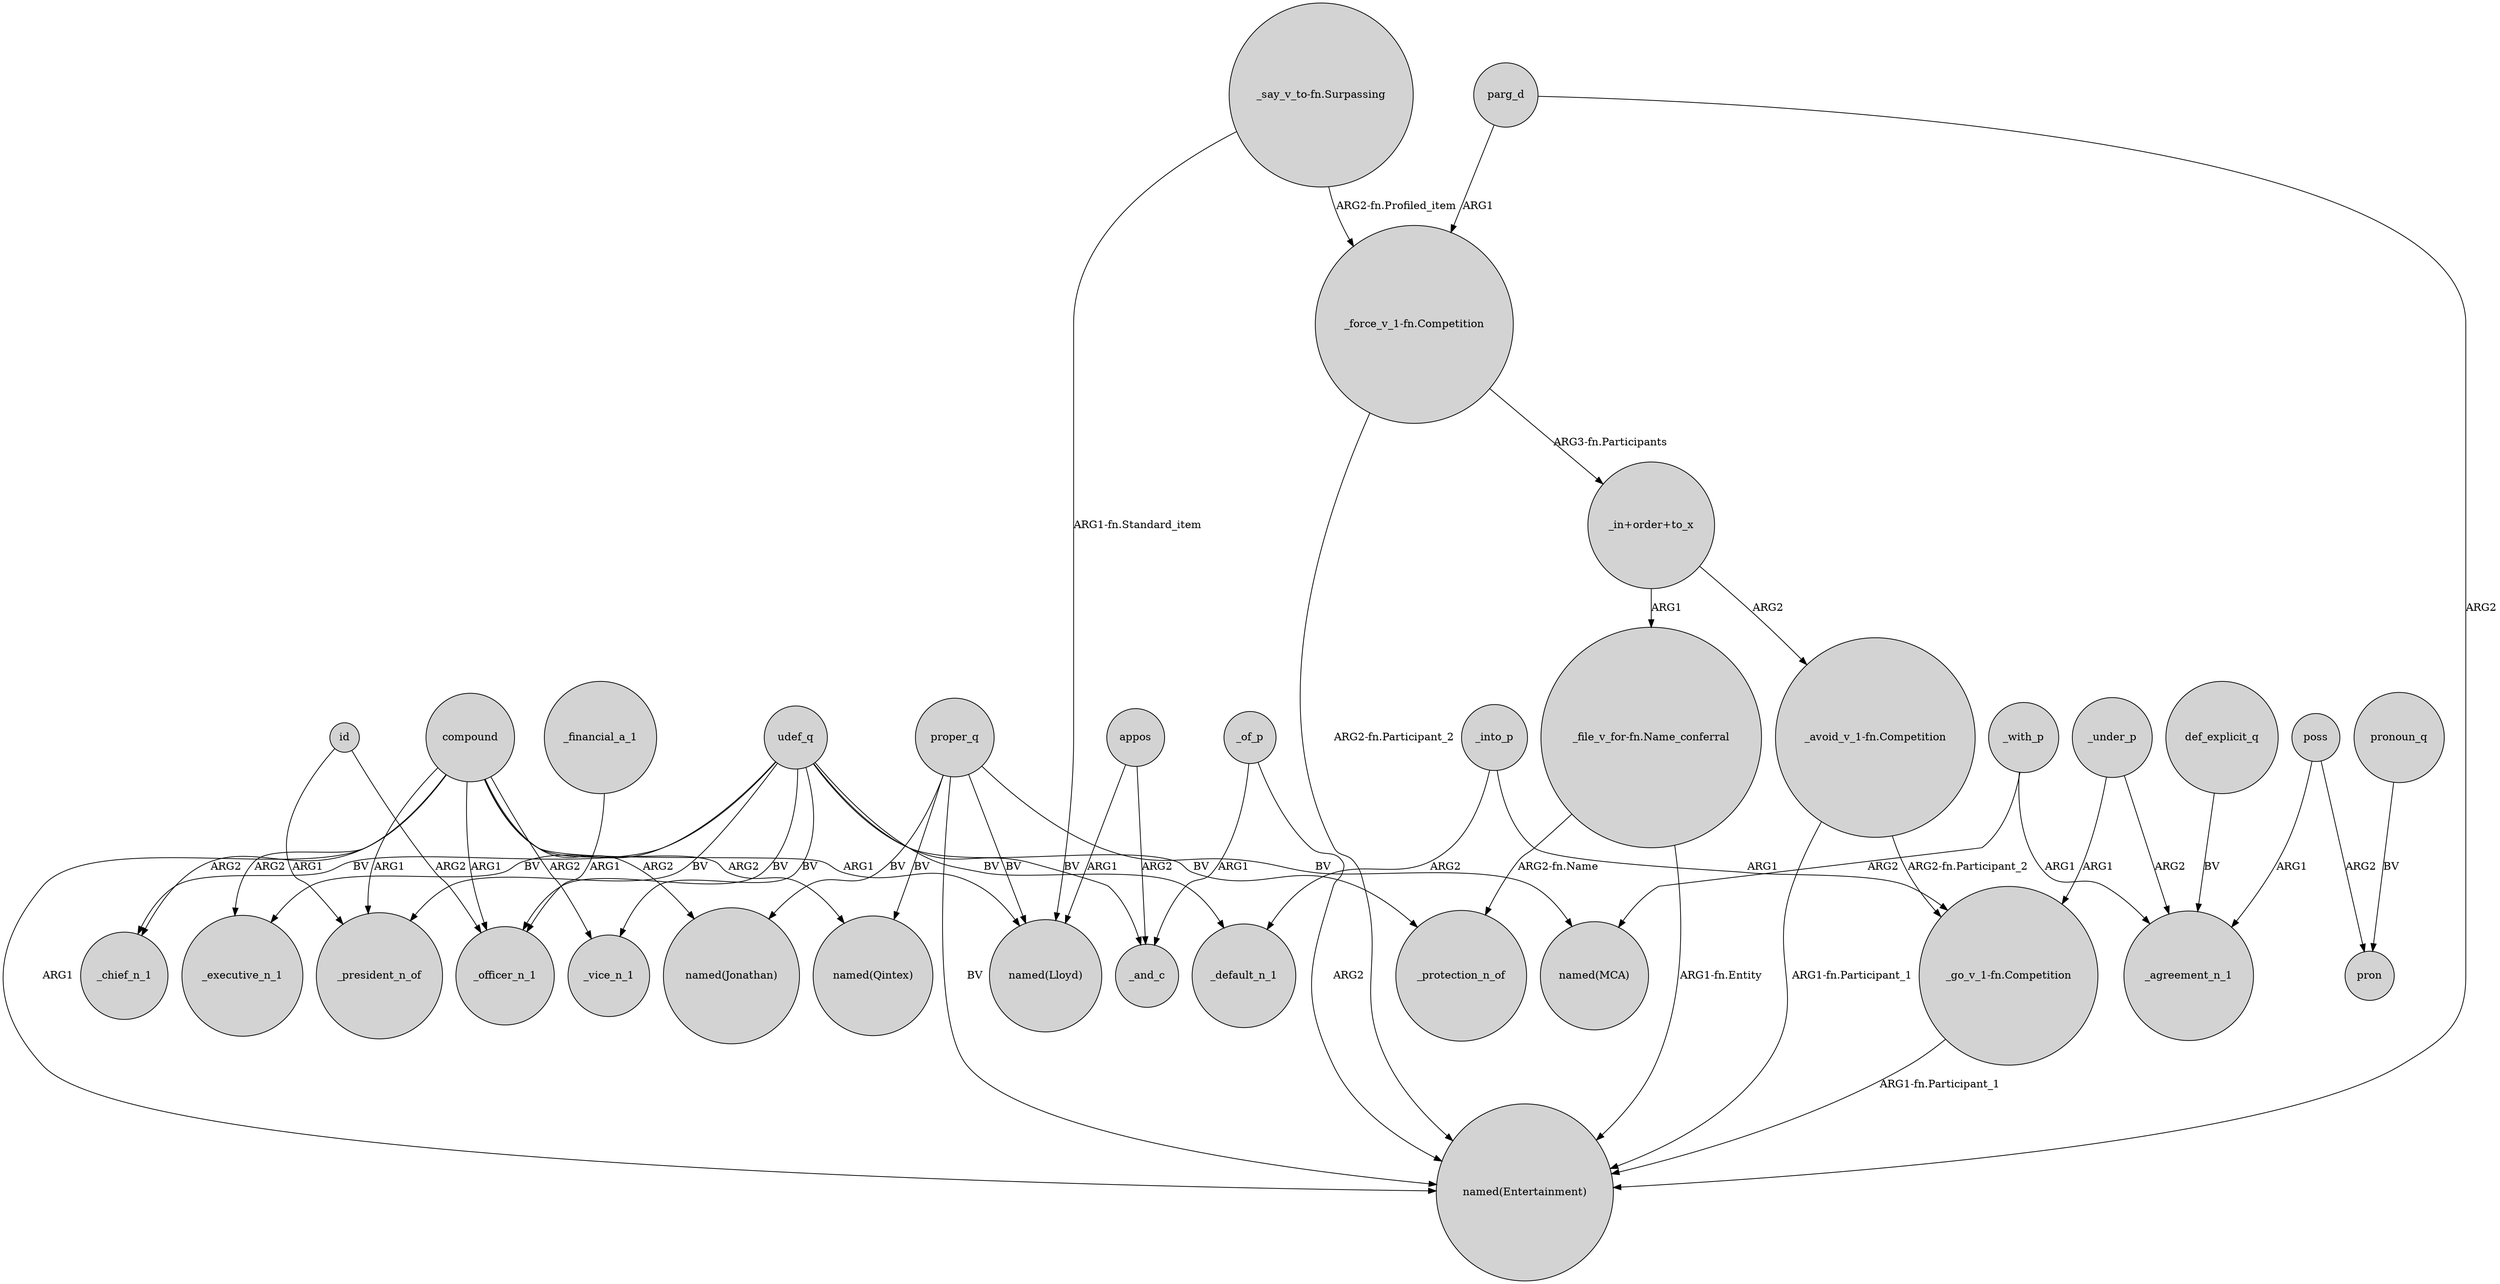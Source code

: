 digraph {
	node [shape=circle style=filled]
	compound -> _chief_n_1 [label=ARG2]
	appos -> _and_c [label=ARG2]
	_into_p -> "_go_v_1-fn.Competition" [label=ARG1]
	udef_q -> _default_n_1 [label=BV]
	_into_p -> _default_n_1 [label=ARG2]
	def_explicit_q -> _agreement_n_1 [label=BV]
	poss -> _agreement_n_1 [label=ARG1]
	"_file_v_for-fn.Name_conferral" -> _protection_n_of [label="ARG2-fn.Name"]
	udef_q -> _chief_n_1 [label=BV]
	proper_q -> "named(Jonathan)" [label=BV]
	"_in+order+to_x" -> "_file_v_for-fn.Name_conferral" [label=ARG1]
	"_force_v_1-fn.Competition" -> "_in+order+to_x" [label="ARG3-fn.Participants"]
	"_file_v_for-fn.Name_conferral" -> "named(Entertainment)" [label="ARG1-fn.Entity"]
	proper_q -> "named(MCA)" [label=BV]
	udef_q -> _and_c [label=BV]
	compound -> "named(Lloyd)" [label=ARG1]
	parg_d -> "named(Entertainment)" [label=ARG2]
	compound -> "named(Entertainment)" [label=ARG1]
	appos -> "named(Lloyd)" [label=ARG1]
	_of_p -> _and_c [label=ARG1]
	_financial_a_1 -> _officer_n_1 [label=ARG1]
	pronoun_q -> pron [label=BV]
	_with_p -> "named(MCA)" [label=ARG2]
	poss -> pron [label=ARG2]
	udef_q -> _executive_n_1 [label=BV]
	udef_q -> _vice_n_1 [label=BV]
	id -> _president_n_of [label=ARG1]
	"_say_v_to-fn.Surpassing" -> "named(Lloyd)" [label="ARG1-fn.Standard_item"]
	udef_q -> _protection_n_of [label=BV]
	"_avoid_v_1-fn.Competition" -> "named(Entertainment)" [label="ARG1-fn.Participant_1"]
	proper_q -> "named(Lloyd)" [label=BV]
	"_force_v_1-fn.Competition" -> "named(Entertainment)" [label="ARG2-fn.Participant_2"]
	"_avoid_v_1-fn.Competition" -> "_go_v_1-fn.Competition" [label="ARG2-fn.Participant_2"]
	"_in+order+to_x" -> "_avoid_v_1-fn.Competition" [label=ARG2]
	compound -> "named(Jonathan)" [label=ARG2]
	compound -> _officer_n_1 [label=ARG1]
	udef_q -> _officer_n_1 [label=BV]
	compound -> "named(Qintex)" [label=ARG2]
	proper_q -> "named(Qintex)" [label=BV]
	compound -> _vice_n_1 [label=ARG2]
	_under_p -> _agreement_n_1 [label=ARG2]
	proper_q -> "named(Entertainment)" [label=BV]
	_under_p -> "_go_v_1-fn.Competition" [label=ARG1]
	compound -> _president_n_of [label=ARG1]
	_of_p -> "named(Entertainment)" [label=ARG2]
	parg_d -> "_force_v_1-fn.Competition" [label=ARG1]
	udef_q -> _president_n_of [label=BV]
	"_go_v_1-fn.Competition" -> "named(Entertainment)" [label="ARG1-fn.Participant_1"]
	id -> _officer_n_1 [label=ARG2]
	compound -> _executive_n_1 [label=ARG2]
	"_say_v_to-fn.Surpassing" -> "_force_v_1-fn.Competition" [label="ARG2-fn.Profiled_item"]
	_with_p -> _agreement_n_1 [label=ARG1]
}
